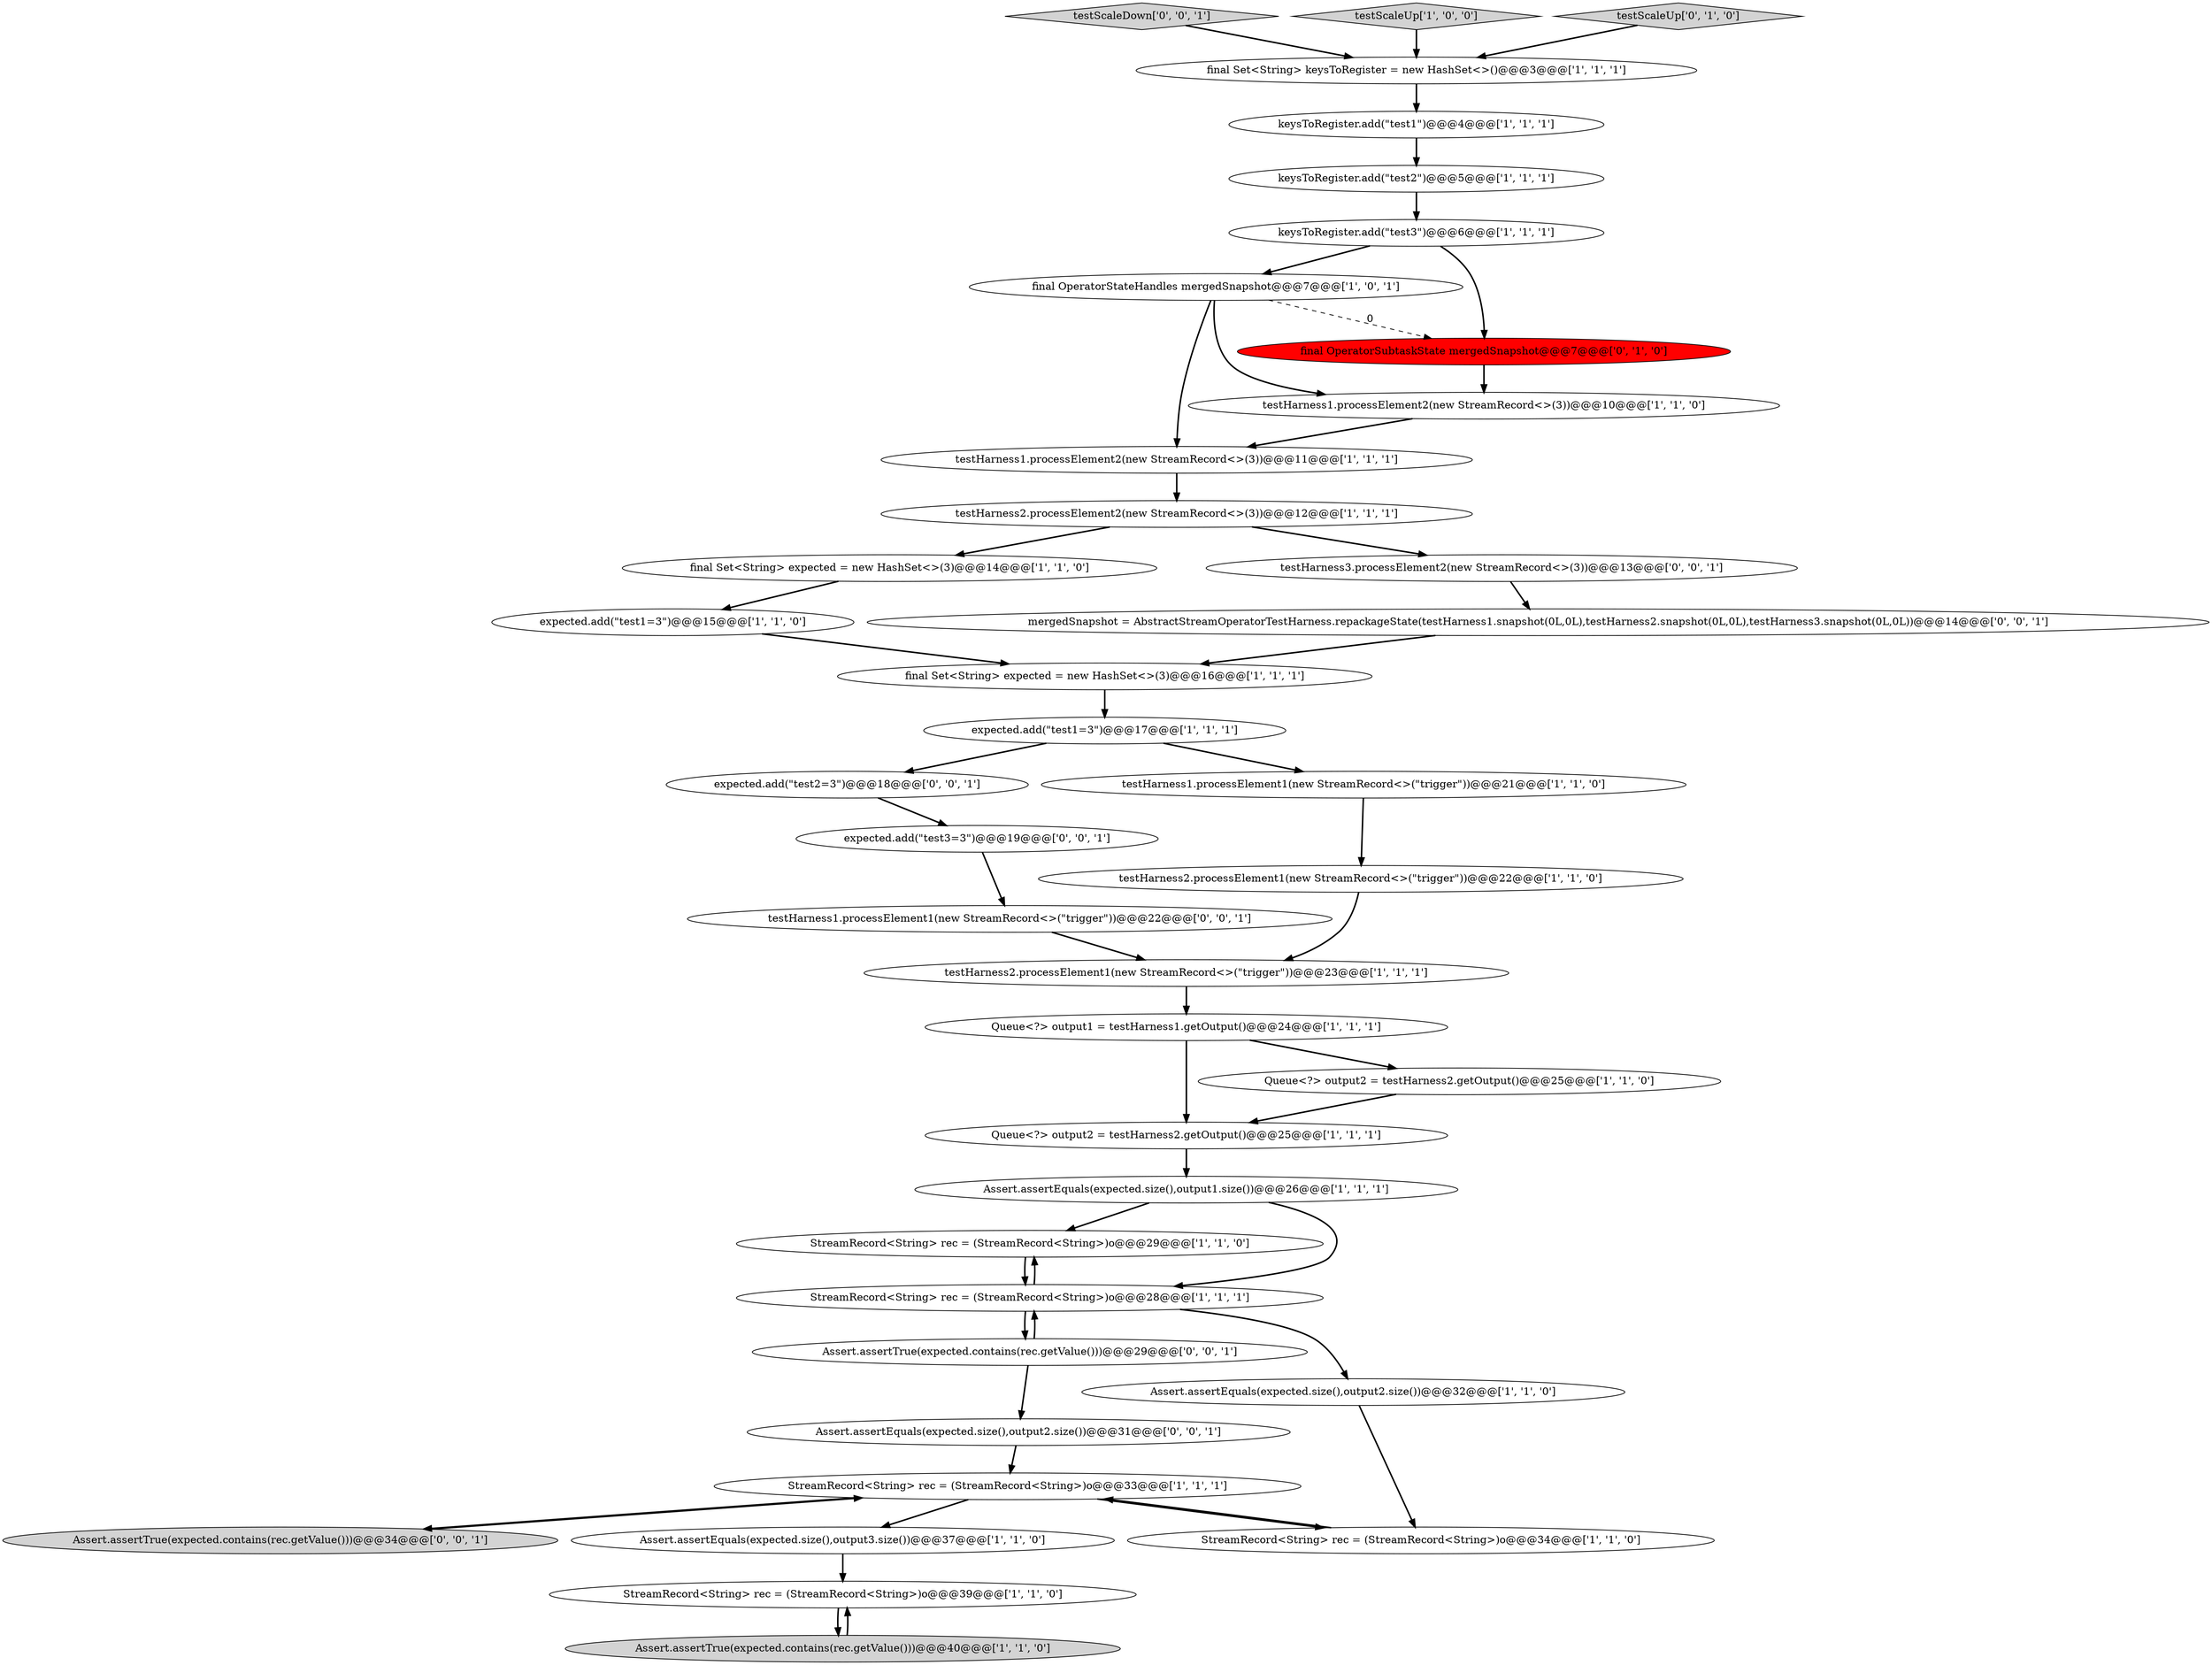 digraph {
0 [style = filled, label = "expected.add(\"test1=3\")@@@15@@@['1', '1', '0']", fillcolor = white, shape = ellipse image = "AAA0AAABBB1BBB"];
7 [style = filled, label = "Queue<?> output1 = testHarness1.getOutput()@@@24@@@['1', '1', '1']", fillcolor = white, shape = ellipse image = "AAA0AAABBB1BBB"];
17 [style = filled, label = "Assert.assertEquals(expected.size(),output1.size())@@@26@@@['1', '1', '1']", fillcolor = white, shape = ellipse image = "AAA0AAABBB1BBB"];
12 [style = filled, label = "final Set<String> expected = new HashSet<>(3)@@@14@@@['1', '1', '0']", fillcolor = white, shape = ellipse image = "AAA0AAABBB1BBB"];
5 [style = filled, label = "StreamRecord<String> rec = (StreamRecord<String>)o@@@39@@@['1', '1', '0']", fillcolor = white, shape = ellipse image = "AAA0AAABBB1BBB"];
31 [style = filled, label = "testScaleDown['0', '0', '1']", fillcolor = lightgray, shape = diamond image = "AAA0AAABBB3BBB"];
32 [style = filled, label = "expected.add(\"test2=3\")@@@18@@@['0', '0', '1']", fillcolor = white, shape = ellipse image = "AAA0AAABBB3BBB"];
13 [style = filled, label = "testHarness2.processElement1(new StreamRecord<>(\"trigger\"))@@@23@@@['1', '1', '1']", fillcolor = white, shape = ellipse image = "AAA0AAABBB1BBB"];
8 [style = filled, label = "keysToRegister.add(\"test3\")@@@6@@@['1', '1', '1']", fillcolor = white, shape = ellipse image = "AAA0AAABBB1BBB"];
23 [style = filled, label = "keysToRegister.add(\"test1\")@@@4@@@['1', '1', '1']", fillcolor = white, shape = ellipse image = "AAA0AAABBB1BBB"];
11 [style = filled, label = "expected.add(\"test1=3\")@@@17@@@['1', '1', '1']", fillcolor = white, shape = ellipse image = "AAA0AAABBB1BBB"];
35 [style = filled, label = "expected.add(\"test3=3\")@@@19@@@['0', '0', '1']", fillcolor = white, shape = ellipse image = "AAA0AAABBB3BBB"];
28 [style = filled, label = "final OperatorSubtaskState mergedSnapshot@@@7@@@['0', '1', '0']", fillcolor = red, shape = ellipse image = "AAA1AAABBB2BBB"];
20 [style = filled, label = "testScaleUp['1', '0', '0']", fillcolor = lightgray, shape = diamond image = "AAA0AAABBB1BBB"];
36 [style = filled, label = "Assert.assertTrue(expected.contains(rec.getValue()))@@@29@@@['0', '0', '1']", fillcolor = white, shape = ellipse image = "AAA0AAABBB3BBB"];
37 [style = filled, label = "Assert.assertEquals(expected.size(),output2.size())@@@31@@@['0', '0', '1']", fillcolor = white, shape = ellipse image = "AAA0AAABBB3BBB"];
29 [style = filled, label = "testScaleUp['0', '1', '0']", fillcolor = lightgray, shape = diamond image = "AAA0AAABBB2BBB"];
3 [style = filled, label = "testHarness2.processElement1(new StreamRecord<>(\"trigger\"))@@@22@@@['1', '1', '0']", fillcolor = white, shape = ellipse image = "AAA0AAABBB1BBB"];
6 [style = filled, label = "testHarness1.processElement2(new StreamRecord<>(3))@@@11@@@['1', '1', '1']", fillcolor = white, shape = ellipse image = "AAA0AAABBB1BBB"];
15 [style = filled, label = "testHarness1.processElement2(new StreamRecord<>(3))@@@10@@@['1', '1', '0']", fillcolor = white, shape = ellipse image = "AAA0AAABBB1BBB"];
33 [style = filled, label = "testHarness3.processElement2(new StreamRecord<>(3))@@@13@@@['0', '0', '1']", fillcolor = white, shape = ellipse image = "AAA0AAABBB3BBB"];
19 [style = filled, label = "Queue<?> output2 = testHarness2.getOutput()@@@25@@@['1', '1', '1']", fillcolor = white, shape = ellipse image = "AAA0AAABBB1BBB"];
21 [style = filled, label = "testHarness1.processElement1(new StreamRecord<>(\"trigger\"))@@@21@@@['1', '1', '0']", fillcolor = white, shape = ellipse image = "AAA0AAABBB1BBB"];
38 [style = filled, label = "testHarness1.processElement1(new StreamRecord<>(\"trigger\"))@@@22@@@['0', '0', '1']", fillcolor = white, shape = ellipse image = "AAA0AAABBB3BBB"];
27 [style = filled, label = "Assert.assertTrue(expected.contains(rec.getValue()))@@@40@@@['1', '1', '0']", fillcolor = lightgray, shape = ellipse image = "AAA0AAABBB1BBB"];
26 [style = filled, label = "StreamRecord<String> rec = (StreamRecord<String>)o@@@34@@@['1', '1', '0']", fillcolor = white, shape = ellipse image = "AAA0AAABBB1BBB"];
9 [style = filled, label = "Assert.assertEquals(expected.size(),output2.size())@@@32@@@['1', '1', '0']", fillcolor = white, shape = ellipse image = "AAA0AAABBB1BBB"];
18 [style = filled, label = "Queue<?> output2 = testHarness2.getOutput()@@@25@@@['1', '1', '0']", fillcolor = white, shape = ellipse image = "AAA0AAABBB1BBB"];
25 [style = filled, label = "StreamRecord<String> rec = (StreamRecord<String>)o@@@29@@@['1', '1', '0']", fillcolor = white, shape = ellipse image = "AAA0AAABBB1BBB"];
24 [style = filled, label = "StreamRecord<String> rec = (StreamRecord<String>)o@@@28@@@['1', '1', '1']", fillcolor = white, shape = ellipse image = "AAA0AAABBB1BBB"];
16 [style = filled, label = "final OperatorStateHandles mergedSnapshot@@@7@@@['1', '0', '1']", fillcolor = white, shape = ellipse image = "AAA0AAABBB1BBB"];
4 [style = filled, label = "final Set<String> expected = new HashSet<>(3)@@@16@@@['1', '1', '1']", fillcolor = white, shape = ellipse image = "AAA0AAABBB1BBB"];
1 [style = filled, label = "StreamRecord<String> rec = (StreamRecord<String>)o@@@33@@@['1', '1', '1']", fillcolor = white, shape = ellipse image = "AAA0AAABBB1BBB"];
2 [style = filled, label = "testHarness2.processElement2(new StreamRecord<>(3))@@@12@@@['1', '1', '1']", fillcolor = white, shape = ellipse image = "AAA0AAABBB1BBB"];
34 [style = filled, label = "Assert.assertTrue(expected.contains(rec.getValue()))@@@34@@@['0', '0', '1']", fillcolor = lightgray, shape = ellipse image = "AAA0AAABBB3BBB"];
14 [style = filled, label = "Assert.assertEquals(expected.size(),output3.size())@@@37@@@['1', '1', '0']", fillcolor = white, shape = ellipse image = "AAA0AAABBB1BBB"];
10 [style = filled, label = "final Set<String> keysToRegister = new HashSet<>()@@@3@@@['1', '1', '1']", fillcolor = white, shape = ellipse image = "AAA0AAABBB1BBB"];
30 [style = filled, label = "mergedSnapshot = AbstractStreamOperatorTestHarness.repackageState(testHarness1.snapshot(0L,0L),testHarness2.snapshot(0L,0L),testHarness3.snapshot(0L,0L))@@@14@@@['0', '0', '1']", fillcolor = white, shape = ellipse image = "AAA0AAABBB3BBB"];
22 [style = filled, label = "keysToRegister.add(\"test2\")@@@5@@@['1', '1', '1']", fillcolor = white, shape = ellipse image = "AAA0AAABBB1BBB"];
32->35 [style = bold, label=""];
16->15 [style = bold, label=""];
8->16 [style = bold, label=""];
17->25 [style = bold, label=""];
8->28 [style = bold, label=""];
28->15 [style = bold, label=""];
34->1 [style = bold, label=""];
16->6 [style = bold, label=""];
37->1 [style = bold, label=""];
11->21 [style = bold, label=""];
26->1 [style = bold, label=""];
18->19 [style = bold, label=""];
15->6 [style = bold, label=""];
11->32 [style = bold, label=""];
19->17 [style = bold, label=""];
1->26 [style = bold, label=""];
12->0 [style = bold, label=""];
2->12 [style = bold, label=""];
20->10 [style = bold, label=""];
6->2 [style = bold, label=""];
22->8 [style = bold, label=""];
9->26 [style = bold, label=""];
25->24 [style = bold, label=""];
24->36 [style = bold, label=""];
17->24 [style = bold, label=""];
1->34 [style = bold, label=""];
23->22 [style = bold, label=""];
36->24 [style = bold, label=""];
0->4 [style = bold, label=""];
10->23 [style = bold, label=""];
13->7 [style = bold, label=""];
24->25 [style = bold, label=""];
30->4 [style = bold, label=""];
31->10 [style = bold, label=""];
33->30 [style = bold, label=""];
3->13 [style = bold, label=""];
7->18 [style = bold, label=""];
2->33 [style = bold, label=""];
29->10 [style = bold, label=""];
1->14 [style = bold, label=""];
35->38 [style = bold, label=""];
5->27 [style = bold, label=""];
27->5 [style = bold, label=""];
36->37 [style = bold, label=""];
4->11 [style = bold, label=""];
16->28 [style = dashed, label="0"];
38->13 [style = bold, label=""];
7->19 [style = bold, label=""];
24->9 [style = bold, label=""];
21->3 [style = bold, label=""];
14->5 [style = bold, label=""];
}
